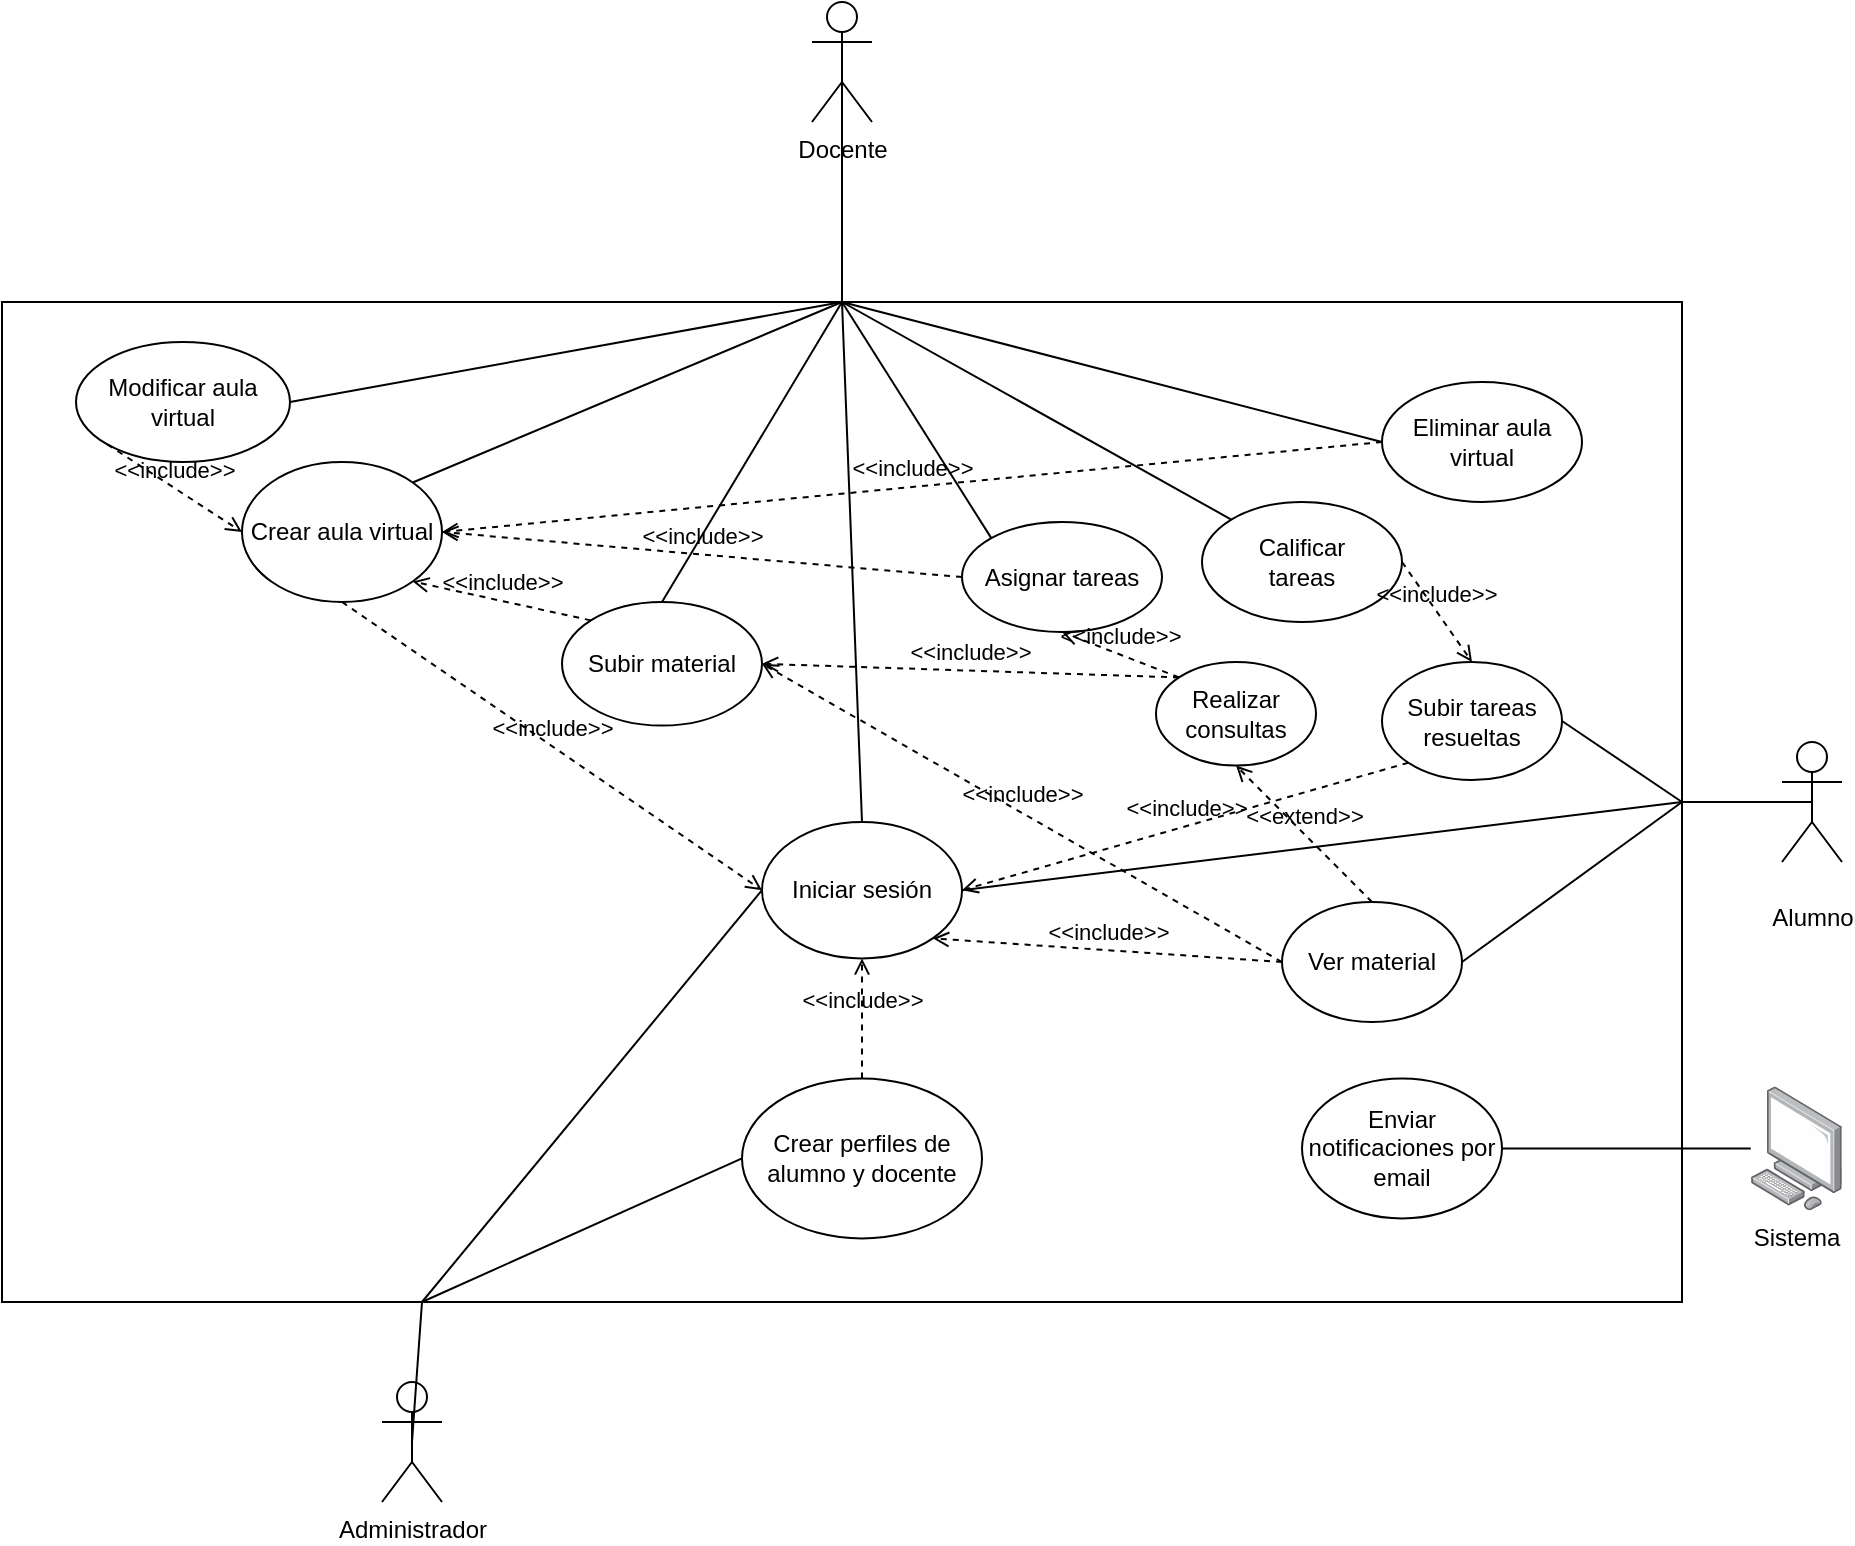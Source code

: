 <mxfile version="26.2.14">
  <diagram name="Página-1" id="scErUevI-4GT9AYKOMYy">
    <mxGraphModel dx="1313" dy="1705" grid="1" gridSize="10" guides="1" tooltips="1" connect="1" arrows="1" fold="1" page="1" pageScale="1" pageWidth="827" pageHeight="1169" math="0" shadow="0">
      <root>
        <mxCell id="0" />
        <mxCell id="1" parent="0" />
        <mxCell id="y31MND58anYvLnVCojib-1" value="Docente" style="shape=umlActor;verticalLabelPosition=bottom;verticalAlign=top;html=1;outlineConnect=0;" parent="1" vertex="1">
          <mxGeometry x="575" y="-290" width="30" height="60" as="geometry" />
        </mxCell>
        <mxCell id="3wIR6ko056dWElmyYk91-3" value="" style="rounded=0;whiteSpace=wrap;html=1;" vertex="1" parent="1">
          <mxGeometry x="170" y="-140" width="840" height="500" as="geometry" />
        </mxCell>
        <mxCell id="3wIR6ko056dWElmyYk91-5" value="Sistema" style="image;points=[];aspect=fixed;html=1;align=center;shadow=0;dashed=0;image=img/lib/allied_telesis/computer_and_terminals/Personal_Computer.svg;" vertex="1" parent="1">
          <mxGeometry x="1044.4" y="252.3" width="45.6" height="61.8" as="geometry" />
        </mxCell>
        <mxCell id="3wIR6ko056dWElmyYk91-6" value="Administrador" style="shape=umlActor;verticalLabelPosition=bottom;verticalAlign=top;html=1;outlineConnect=0;" vertex="1" parent="1">
          <mxGeometry x="360" y="400" width="30" height="60" as="geometry" />
        </mxCell>
        <mxCell id="3wIR6ko056dWElmyYk91-7" value="Iniciar sesión" style="ellipse;whiteSpace=wrap;html=1;" vertex="1" parent="1">
          <mxGeometry x="550" y="120" width="100" height="68.2" as="geometry" />
        </mxCell>
        <mxCell id="3wIR6ko056dWElmyYk91-10" value="" style="endArrow=none;html=1;rounded=0;entryX=0.5;entryY=0.5;entryDx=0;entryDy=0;entryPerimeter=0;exitX=0.25;exitY=1;exitDx=0;exitDy=0;" edge="1" parent="1" source="3wIR6ko056dWElmyYk91-3" target="3wIR6ko056dWElmyYk91-6">
          <mxGeometry width="50" height="50" relative="1" as="geometry">
            <mxPoint x="420" y="320" as="sourcePoint" />
            <mxPoint x="470" y="270" as="targetPoint" />
          </mxGeometry>
        </mxCell>
        <mxCell id="3wIR6ko056dWElmyYk91-13" value="" style="endArrow=none;html=1;rounded=0;entryX=0;entryY=0.5;entryDx=0;entryDy=0;exitX=0.25;exitY=1;exitDx=0;exitDy=0;" edge="1" parent="1" source="3wIR6ko056dWElmyYk91-3" target="3wIR6ko056dWElmyYk91-7">
          <mxGeometry width="50" height="50" relative="1" as="geometry">
            <mxPoint x="360" y="330" as="sourcePoint" />
            <mxPoint x="410" y="280" as="targetPoint" />
          </mxGeometry>
        </mxCell>
        <mxCell id="3wIR6ko056dWElmyYk91-14" value="Crear perfiles de alumno y docente" style="ellipse;whiteSpace=wrap;html=1;" vertex="1" parent="1">
          <mxGeometry x="540" y="248.2" width="120" height="80" as="geometry" />
        </mxCell>
        <mxCell id="3wIR6ko056dWElmyYk91-15" value="" style="endArrow=none;html=1;rounded=0;entryX=0;entryY=0.5;entryDx=0;entryDy=0;exitX=0.25;exitY=1;exitDx=0;exitDy=0;" edge="1" parent="1" source="3wIR6ko056dWElmyYk91-3" target="3wIR6ko056dWElmyYk91-14">
          <mxGeometry width="50" height="50" relative="1" as="geometry">
            <mxPoint x="410" y="400" as="sourcePoint" />
            <mxPoint x="500" y="310" as="targetPoint" />
          </mxGeometry>
        </mxCell>
        <mxCell id="3wIR6ko056dWElmyYk91-16" value="&amp;lt;&amp;lt;include&amp;gt;&amp;gt;" style="html=1;verticalAlign=bottom;labelBackgroundColor=none;endArrow=open;endFill=0;dashed=1;rounded=0;exitX=0.5;exitY=0;exitDx=0;exitDy=0;entryX=0.5;entryY=1;entryDx=0;entryDy=0;" edge="1" parent="1" source="3wIR6ko056dWElmyYk91-14" target="3wIR6ko056dWElmyYk91-7">
          <mxGeometry width="160" relative="1" as="geometry">
            <mxPoint x="580" y="160" as="sourcePoint" />
            <mxPoint x="740" y="160" as="targetPoint" />
          </mxGeometry>
        </mxCell>
        <mxCell id="3wIR6ko056dWElmyYk91-17" value="Crear aula virtual" style="ellipse;whiteSpace=wrap;html=1;" vertex="1" parent="1">
          <mxGeometry x="290" y="-60" width="100" height="70" as="geometry" />
        </mxCell>
        <mxCell id="3wIR6ko056dWElmyYk91-18" value="Modificar aula virtual" style="ellipse;whiteSpace=wrap;html=1;" vertex="1" parent="1">
          <mxGeometry x="207" y="-120" width="107" height="60" as="geometry" />
        </mxCell>
        <mxCell id="3wIR6ko056dWElmyYk91-19" value="Subir material" style="ellipse;whiteSpace=wrap;html=1;" vertex="1" parent="1">
          <mxGeometry x="450" y="10" width="100" height="61.8" as="geometry" />
        </mxCell>
        <mxCell id="3wIR6ko056dWElmyYk91-23" value="" style="endArrow=none;html=1;rounded=0;exitX=0.5;exitY=0;exitDx=0;exitDy=0;entryX=1;entryY=0.5;entryDx=0;entryDy=0;" edge="1" parent="1" source="3wIR6ko056dWElmyYk91-3" target="3wIR6ko056dWElmyYk91-18">
          <mxGeometry width="50" height="50" relative="1" as="geometry">
            <mxPoint x="330" y="40" as="sourcePoint" />
            <mxPoint x="380" y="-10" as="targetPoint" />
          </mxGeometry>
        </mxCell>
        <mxCell id="3wIR6ko056dWElmyYk91-25" value="Eliminar aula virtual" style="ellipse;whiteSpace=wrap;html=1;" vertex="1" parent="1">
          <mxGeometry x="860" y="-100" width="100" height="60" as="geometry" />
        </mxCell>
        <mxCell id="3wIR6ko056dWElmyYk91-29" value="" style="endArrow=none;html=1;rounded=0;entryX=0;entryY=0.5;entryDx=0;entryDy=0;exitX=0.5;exitY=0;exitDx=0;exitDy=0;" edge="1" parent="1" source="3wIR6ko056dWElmyYk91-3" target="3wIR6ko056dWElmyYk91-25">
          <mxGeometry width="50" height="50" relative="1" as="geometry">
            <mxPoint x="490" y="110" as="sourcePoint" />
            <mxPoint x="540" y="60" as="targetPoint" />
          </mxGeometry>
        </mxCell>
        <mxCell id="3wIR6ko056dWElmyYk91-31" value="Asignar tareas" style="ellipse;whiteSpace=wrap;html=1;" vertex="1" parent="1">
          <mxGeometry x="650" y="-30" width="100" height="55" as="geometry" />
        </mxCell>
        <mxCell id="3wIR6ko056dWElmyYk91-35" value="Calificar&lt;div&gt;tareas&lt;/div&gt;" style="ellipse;whiteSpace=wrap;html=1;" vertex="1" parent="1">
          <mxGeometry x="770" y="-40" width="100" height="60" as="geometry" />
        </mxCell>
        <mxCell id="3wIR6ko056dWElmyYk91-37" value="" style="endArrow=none;html=1;rounded=0;exitX=1;exitY=0;exitDx=0;exitDy=0;entryX=0.5;entryY=0;entryDx=0;entryDy=0;" edge="1" parent="1" source="3wIR6ko056dWElmyYk91-17" target="3wIR6ko056dWElmyYk91-3">
          <mxGeometry width="50" height="50" relative="1" as="geometry">
            <mxPoint x="530" y="-50" as="sourcePoint" />
            <mxPoint x="580" y="-100" as="targetPoint" />
          </mxGeometry>
        </mxCell>
        <mxCell id="3wIR6ko056dWElmyYk91-38" value="" style="endArrow=none;html=1;rounded=0;entryX=0.5;entryY=0;entryDx=0;entryDy=0;exitX=0.5;exitY=0;exitDx=0;exitDy=0;" edge="1" parent="1" source="3wIR6ko056dWElmyYk91-19" target="3wIR6ko056dWElmyYk91-3">
          <mxGeometry width="50" height="50" relative="1" as="geometry">
            <mxPoint x="570" y="-40" as="sourcePoint" />
            <mxPoint x="620" y="-90" as="targetPoint" />
          </mxGeometry>
        </mxCell>
        <mxCell id="3wIR6ko056dWElmyYk91-39" value="" style="endArrow=none;html=1;rounded=0;entryX=0.5;entryY=0;entryDx=0;entryDy=0;exitX=0.5;exitY=0;exitDx=0;exitDy=0;" edge="1" parent="1" source="3wIR6ko056dWElmyYk91-7" target="3wIR6ko056dWElmyYk91-3">
          <mxGeometry width="50" height="50" relative="1" as="geometry">
            <mxPoint x="610" y="20" as="sourcePoint" />
            <mxPoint x="660" y="-30" as="targetPoint" />
          </mxGeometry>
        </mxCell>
        <mxCell id="3wIR6ko056dWElmyYk91-40" value="" style="endArrow=none;html=1;rounded=0;exitX=0.5;exitY=0;exitDx=0;exitDy=0;entryX=0;entryY=0;entryDx=0;entryDy=0;" edge="1" parent="1" source="3wIR6ko056dWElmyYk91-3" target="3wIR6ko056dWElmyYk91-31">
          <mxGeometry width="50" height="50" relative="1" as="geometry">
            <mxPoint x="590" y="-130" as="sourcePoint" />
            <mxPoint x="700" y="-60" as="targetPoint" />
          </mxGeometry>
        </mxCell>
        <mxCell id="3wIR6ko056dWElmyYk91-41" value="" style="endArrow=none;html=1;rounded=0;exitX=0.5;exitY=0;exitDx=0;exitDy=0;entryX=0;entryY=0;entryDx=0;entryDy=0;" edge="1" parent="1" source="3wIR6ko056dWElmyYk91-3" target="3wIR6ko056dWElmyYk91-35">
          <mxGeometry width="50" height="50" relative="1" as="geometry">
            <mxPoint x="660" y="-30" as="sourcePoint" />
            <mxPoint x="710" y="-80" as="targetPoint" />
          </mxGeometry>
        </mxCell>
        <mxCell id="3wIR6ko056dWElmyYk91-42" value="" style="endArrow=none;html=1;rounded=0;entryX=0.5;entryY=0.5;entryDx=0;entryDy=0;entryPerimeter=0;exitX=0.5;exitY=0;exitDx=0;exitDy=0;" edge="1" parent="1" source="3wIR6ko056dWElmyYk91-3" target="y31MND58anYvLnVCojib-1">
          <mxGeometry width="50" height="50" relative="1" as="geometry">
            <mxPoint x="560" y="-150" as="sourcePoint" />
            <mxPoint x="610" y="-200" as="targetPoint" />
          </mxGeometry>
        </mxCell>
        <mxCell id="3wIR6ko056dWElmyYk91-44" value="&amp;lt;&amp;lt;include&amp;gt;&amp;gt;" style="html=1;verticalAlign=bottom;labelBackgroundColor=none;endArrow=open;endFill=0;dashed=1;rounded=0;exitX=0;exitY=1;exitDx=0;exitDy=0;entryX=0;entryY=0.5;entryDx=0;entryDy=0;" edge="1" parent="1" source="3wIR6ko056dWElmyYk91-18" target="3wIR6ko056dWElmyYk91-17">
          <mxGeometry width="160" relative="1" as="geometry">
            <mxPoint x="310" y="100" as="sourcePoint" />
            <mxPoint x="470" y="100" as="targetPoint" />
          </mxGeometry>
        </mxCell>
        <mxCell id="3wIR6ko056dWElmyYk91-46" value="&amp;lt;&amp;lt;include&amp;gt;&amp;gt;" style="html=1;verticalAlign=bottom;labelBackgroundColor=none;endArrow=open;endFill=0;dashed=1;rounded=0;exitX=0.5;exitY=1;exitDx=0;exitDy=0;entryX=0;entryY=0.5;entryDx=0;entryDy=0;" edge="1" parent="1" source="3wIR6ko056dWElmyYk91-17" target="3wIR6ko056dWElmyYk91-7">
          <mxGeometry width="160" relative="1" as="geometry">
            <mxPoint x="280" y="80" as="sourcePoint" />
            <mxPoint x="440" y="80" as="targetPoint" />
          </mxGeometry>
        </mxCell>
        <mxCell id="3wIR6ko056dWElmyYk91-47" value="&amp;lt;&amp;lt;include&amp;gt;&amp;gt;" style="html=1;verticalAlign=bottom;labelBackgroundColor=none;endArrow=open;endFill=0;dashed=1;rounded=0;entryX=1;entryY=1;entryDx=0;entryDy=0;exitX=0;exitY=0;exitDx=0;exitDy=0;" edge="1" parent="1" source="3wIR6ko056dWElmyYk91-19" target="3wIR6ko056dWElmyYk91-17">
          <mxGeometry width="160" relative="1" as="geometry">
            <mxPoint x="300" y="100" as="sourcePoint" />
            <mxPoint x="460" y="100" as="targetPoint" />
          </mxGeometry>
        </mxCell>
        <mxCell id="3wIR6ko056dWElmyYk91-48" value="&amp;lt;&amp;lt;include&amp;gt;&amp;gt;" style="html=1;verticalAlign=bottom;labelBackgroundColor=none;endArrow=open;endFill=0;dashed=1;rounded=0;exitX=0;exitY=0.5;exitDx=0;exitDy=0;entryX=1;entryY=0.5;entryDx=0;entryDy=0;" edge="1" parent="1" source="3wIR6ko056dWElmyYk91-31" target="3wIR6ko056dWElmyYk91-17">
          <mxGeometry width="160" relative="1" as="geometry">
            <mxPoint x="730" y="120" as="sourcePoint" />
            <mxPoint x="890" y="120" as="targetPoint" />
          </mxGeometry>
        </mxCell>
        <mxCell id="3wIR6ko056dWElmyYk91-50" value="&amp;lt;&amp;lt;include&amp;gt;&amp;gt;" style="html=1;verticalAlign=bottom;labelBackgroundColor=none;endArrow=open;endFill=0;dashed=1;rounded=0;exitX=0;exitY=0.5;exitDx=0;exitDy=0;entryX=1;entryY=0.5;entryDx=0;entryDy=0;" edge="1" parent="1" source="3wIR6ko056dWElmyYk91-25" target="3wIR6ko056dWElmyYk91-17">
          <mxGeometry width="160" relative="1" as="geometry">
            <mxPoint x="920" y="20" as="sourcePoint" />
            <mxPoint x="390" as="targetPoint" />
          </mxGeometry>
        </mxCell>
        <mxCell id="3wIR6ko056dWElmyYk91-51" value="&lt;br&gt;Alumno" style="shape=umlActor;verticalLabelPosition=bottom;verticalAlign=top;html=1;outlineConnect=0;" vertex="1" parent="1">
          <mxGeometry x="1060" y="80.0" width="30" height="60" as="geometry" />
        </mxCell>
        <mxCell id="3wIR6ko056dWElmyYk91-52" value="Ver material" style="ellipse;whiteSpace=wrap;html=1;" vertex="1" parent="1">
          <mxGeometry x="810" y="160" width="90" height="60" as="geometry" />
        </mxCell>
        <mxCell id="3wIR6ko056dWElmyYk91-53" value="Realizar consultas" style="ellipse;whiteSpace=wrap;html=1;" vertex="1" parent="1">
          <mxGeometry x="747" y="40" width="80" height="51.8" as="geometry" />
        </mxCell>
        <mxCell id="3wIR6ko056dWElmyYk91-54" value="Subir tareas resueltas" style="ellipse;whiteSpace=wrap;html=1;" vertex="1" parent="1">
          <mxGeometry x="860" y="40" width="90" height="59" as="geometry" />
        </mxCell>
        <mxCell id="3wIR6ko056dWElmyYk91-55" value="&amp;lt;&amp;lt;include&amp;gt;&amp;gt;" style="html=1;verticalAlign=bottom;labelBackgroundColor=none;endArrow=open;endFill=0;dashed=1;rounded=0;exitX=1;exitY=0.5;exitDx=0;exitDy=0;entryX=0.5;entryY=0;entryDx=0;entryDy=0;" edge="1" parent="1" source="3wIR6ko056dWElmyYk91-35" target="3wIR6ko056dWElmyYk91-54">
          <mxGeometry width="160" relative="1" as="geometry">
            <mxPoint x="920" y="20" as="sourcePoint" />
            <mxPoint x="1080" y="20" as="targetPoint" />
          </mxGeometry>
        </mxCell>
        <mxCell id="3wIR6ko056dWElmyYk91-56" value="&amp;lt;&amp;lt;include&amp;gt;&amp;gt;" style="html=1;verticalAlign=bottom;labelBackgroundColor=none;endArrow=open;endFill=0;dashed=1;rounded=0;exitX=0;exitY=0;exitDx=0;exitDy=0;entryX=1;entryY=0.5;entryDx=0;entryDy=0;" edge="1" parent="1" source="3wIR6ko056dWElmyYk91-53" target="3wIR6ko056dWElmyYk91-19">
          <mxGeometry width="160" relative="1" as="geometry">
            <mxPoint x="730" y="120" as="sourcePoint" />
            <mxPoint x="890" y="120" as="targetPoint" />
          </mxGeometry>
        </mxCell>
        <mxCell id="3wIR6ko056dWElmyYk91-57" value="&amp;lt;&amp;lt;include&amp;gt;&amp;gt;" style="html=1;verticalAlign=bottom;labelBackgroundColor=none;endArrow=open;endFill=0;dashed=1;rounded=0;exitX=0;exitY=0;exitDx=0;exitDy=0;entryX=0.5;entryY=1;entryDx=0;entryDy=0;" edge="1" parent="1" source="3wIR6ko056dWElmyYk91-53" target="3wIR6ko056dWElmyYk91-31">
          <mxGeometry width="160" relative="1" as="geometry">
            <mxPoint x="720" y="80" as="sourcePoint" />
            <mxPoint x="880" y="80" as="targetPoint" />
          </mxGeometry>
        </mxCell>
        <mxCell id="3wIR6ko056dWElmyYk91-58" value="&amp;lt;&amp;lt;include&amp;gt;&amp;gt;" style="html=1;verticalAlign=bottom;labelBackgroundColor=none;endArrow=open;endFill=0;dashed=1;rounded=0;exitX=0;exitY=0.5;exitDx=0;exitDy=0;entryX=1;entryY=0.5;entryDx=0;entryDy=0;" edge="1" parent="1" source="3wIR6ko056dWElmyYk91-52" target="3wIR6ko056dWElmyYk91-19">
          <mxGeometry width="160" relative="1" as="geometry">
            <mxPoint x="820" y="210" as="sourcePoint" />
            <mxPoint x="980" y="210" as="targetPoint" />
          </mxGeometry>
        </mxCell>
        <mxCell id="3wIR6ko056dWElmyYk91-59" value="" style="endArrow=none;html=1;rounded=0;entryX=1;entryY=0.5;entryDx=0;entryDy=0;exitX=1;exitY=0.5;exitDx=0;exitDy=0;" edge="1" parent="1" source="3wIR6ko056dWElmyYk91-54" target="3wIR6ko056dWElmyYk91-3">
          <mxGeometry width="50" height="50" relative="1" as="geometry">
            <mxPoint x="930" y="200" as="sourcePoint" />
            <mxPoint x="980" y="150" as="targetPoint" />
          </mxGeometry>
        </mxCell>
        <mxCell id="3wIR6ko056dWElmyYk91-61" value="" style="endArrow=none;html=1;rounded=0;exitX=1;exitY=0.5;exitDx=0;exitDy=0;entryX=1;entryY=0.5;entryDx=0;entryDy=0;" edge="1" parent="1" source="3wIR6ko056dWElmyYk91-52" target="3wIR6ko056dWElmyYk91-3">
          <mxGeometry width="50" height="50" relative="1" as="geometry">
            <mxPoint x="960" y="170" as="sourcePoint" />
            <mxPoint x="1010" y="120" as="targetPoint" />
          </mxGeometry>
        </mxCell>
        <mxCell id="3wIR6ko056dWElmyYk91-62" value="" style="endArrow=none;html=1;rounded=0;entryX=0.5;entryY=0.5;entryDx=0;entryDy=0;entryPerimeter=0;exitX=1;exitY=0.5;exitDx=0;exitDy=0;" edge="1" parent="1" source="3wIR6ko056dWElmyYk91-3" target="3wIR6ko056dWElmyYk91-51">
          <mxGeometry width="50" height="50" relative="1" as="geometry">
            <mxPoint x="950" y="230" as="sourcePoint" />
            <mxPoint x="1000" y="180" as="targetPoint" />
          </mxGeometry>
        </mxCell>
        <mxCell id="3wIR6ko056dWElmyYk91-63" value="Enviar notificaciones por email" style="ellipse;whiteSpace=wrap;html=1;" vertex="1" parent="1">
          <mxGeometry x="820" y="248.2" width="100" height="70" as="geometry" />
        </mxCell>
        <mxCell id="3wIR6ko056dWElmyYk91-64" value="" style="endArrow=none;html=1;rounded=0;exitX=1;exitY=0.5;exitDx=0;exitDy=0;" edge="1" parent="1" source="3wIR6ko056dWElmyYk91-63" target="3wIR6ko056dWElmyYk91-5">
          <mxGeometry width="50" height="50" relative="1" as="geometry">
            <mxPoint x="950" y="340" as="sourcePoint" />
            <mxPoint x="1000" y="290" as="targetPoint" />
          </mxGeometry>
        </mxCell>
        <mxCell id="3wIR6ko056dWElmyYk91-65" value="&amp;lt;&amp;lt;extend&amp;gt;&amp;gt;" style="html=1;verticalAlign=bottom;labelBackgroundColor=none;endArrow=open;endFill=0;dashed=1;rounded=0;exitX=0.5;exitY=0;exitDx=0;exitDy=0;entryX=0.5;entryY=1;entryDx=0;entryDy=0;" edge="1" parent="1" source="3wIR6ko056dWElmyYk91-52" target="3wIR6ko056dWElmyYk91-53">
          <mxGeometry width="160" relative="1" as="geometry">
            <mxPoint x="850" y="130" as="sourcePoint" />
            <mxPoint x="1010" y="130" as="targetPoint" />
          </mxGeometry>
        </mxCell>
        <mxCell id="3wIR6ko056dWElmyYk91-67" value="" style="endArrow=none;html=1;rounded=0;entryX=1;entryY=0.5;entryDx=0;entryDy=0;exitX=1;exitY=0.5;exitDx=0;exitDy=0;" edge="1" parent="1" source="3wIR6ko056dWElmyYk91-7" target="3wIR6ko056dWElmyYk91-3">
          <mxGeometry width="50" height="50" relative="1" as="geometry">
            <mxPoint x="890" y="160" as="sourcePoint" />
            <mxPoint x="940" y="110" as="targetPoint" />
          </mxGeometry>
        </mxCell>
        <mxCell id="3wIR6ko056dWElmyYk91-68" value="&amp;lt;&amp;lt;include&amp;gt;&amp;gt;" style="html=1;verticalAlign=bottom;labelBackgroundColor=none;endArrow=open;endFill=0;dashed=1;rounded=0;exitX=0;exitY=0.5;exitDx=0;exitDy=0;entryX=1;entryY=1;entryDx=0;entryDy=0;" edge="1" parent="1" source="3wIR6ko056dWElmyYk91-52" target="3wIR6ko056dWElmyYk91-7">
          <mxGeometry width="160" relative="1" as="geometry">
            <mxPoint x="760" y="170" as="sourcePoint" />
            <mxPoint x="920" y="170" as="targetPoint" />
          </mxGeometry>
        </mxCell>
        <mxCell id="3wIR6ko056dWElmyYk91-69" value="&amp;lt;&amp;lt;include&amp;gt;&amp;gt;" style="html=1;verticalAlign=bottom;labelBackgroundColor=none;endArrow=open;endFill=0;dashed=1;rounded=0;exitX=0;exitY=1;exitDx=0;exitDy=0;entryX=1;entryY=0.5;entryDx=0;entryDy=0;" edge="1" parent="1" source="3wIR6ko056dWElmyYk91-54" target="3wIR6ko056dWElmyYk91-7">
          <mxGeometry width="160" relative="1" as="geometry">
            <mxPoint x="840" y="110" as="sourcePoint" />
            <mxPoint x="1000" y="110" as="targetPoint" />
          </mxGeometry>
        </mxCell>
      </root>
    </mxGraphModel>
  </diagram>
</mxfile>
